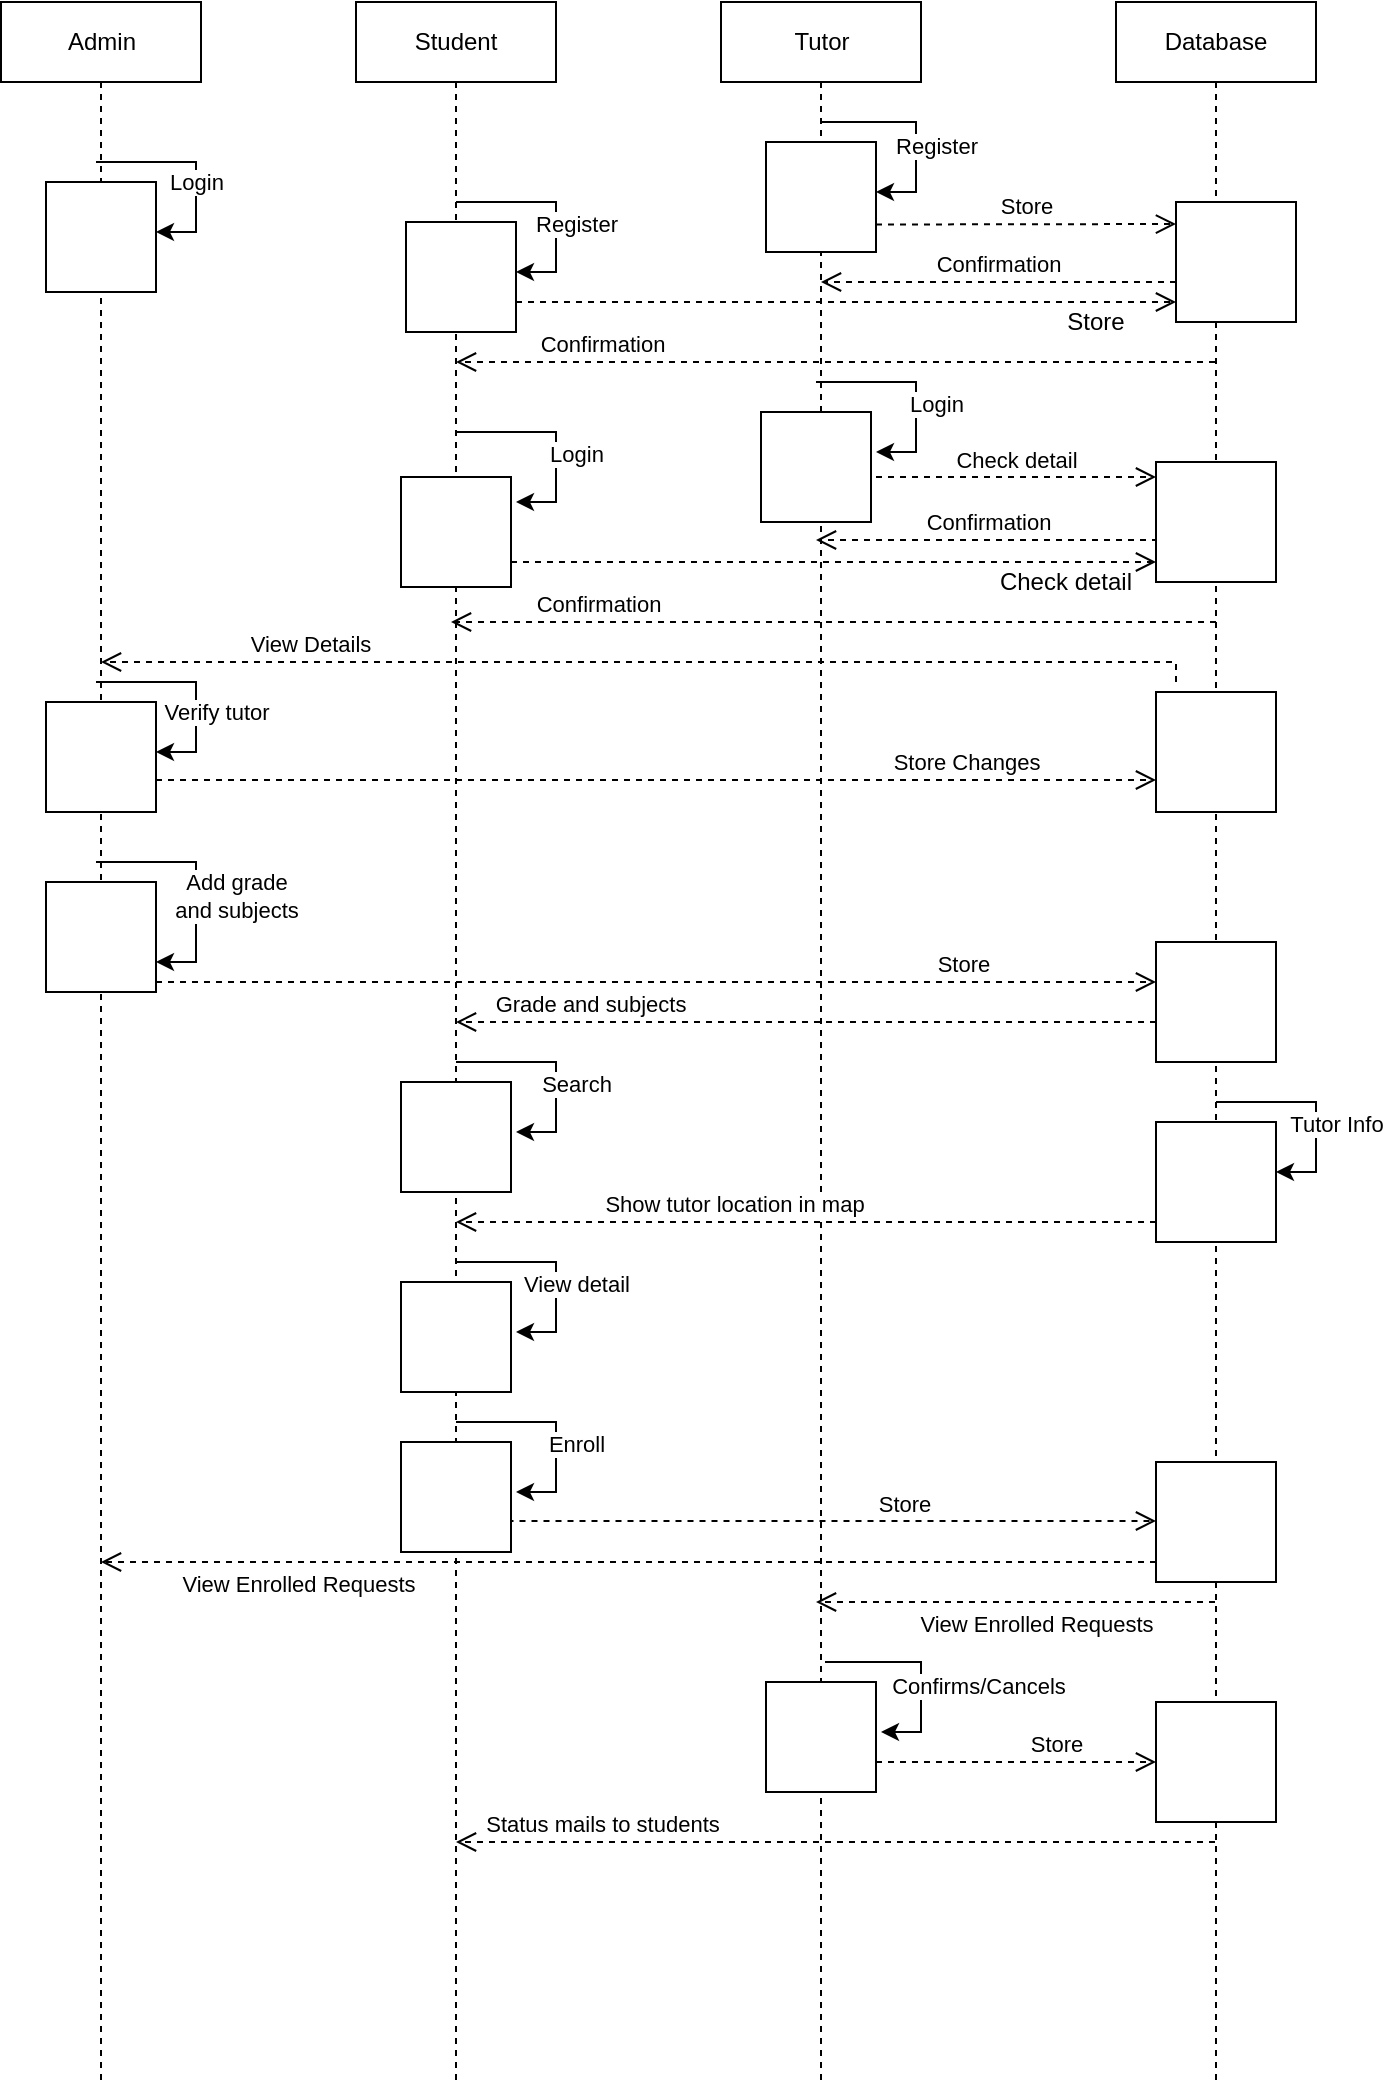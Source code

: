 <mxfile version="21.3.7" type="device">
  <diagram name="Page-1" id="2YBvvXClWsGukQMizWep">
    <mxGraphModel dx="996" dy="573" grid="1" gridSize="10" guides="1" tooltips="1" connect="1" arrows="1" fold="1" page="1" pageScale="1" pageWidth="850" pageHeight="1100" math="0" shadow="0">
      <root>
        <mxCell id="0" />
        <mxCell id="1" parent="0" />
        <mxCell id="aM9ryv3xv72pqoxQDRHE-1" value="Admin" style="shape=umlLifeline;perimeter=lifelinePerimeter;whiteSpace=wrap;html=1;container=0;dropTarget=0;collapsible=0;recursiveResize=0;outlineConnect=0;portConstraint=eastwest;newEdgeStyle={&quot;edgeStyle&quot;:&quot;elbowEdgeStyle&quot;,&quot;elbow&quot;:&quot;vertical&quot;,&quot;curved&quot;:0,&quot;rounded&quot;:0};" parent="1" vertex="1">
          <mxGeometry x="42.5" y="40" width="100" height="1040" as="geometry" />
        </mxCell>
        <mxCell id="aM9ryv3xv72pqoxQDRHE-5" value="Student" style="shape=umlLifeline;perimeter=lifelinePerimeter;whiteSpace=wrap;html=1;container=0;dropTarget=0;collapsible=0;recursiveResize=0;outlineConnect=0;portConstraint=eastwest;newEdgeStyle={&quot;edgeStyle&quot;:&quot;elbowEdgeStyle&quot;,&quot;elbow&quot;:&quot;vertical&quot;,&quot;curved&quot;:0,&quot;rounded&quot;:0};" parent="1" vertex="1">
          <mxGeometry x="220" y="40" width="100" height="1040" as="geometry" />
        </mxCell>
        <mxCell id="07q8YKuR7XBwSqct6Cw1-1" value="Tutor" style="shape=umlLifeline;perimeter=lifelinePerimeter;whiteSpace=wrap;html=1;container=0;dropTarget=0;collapsible=0;recursiveResize=0;outlineConnect=0;portConstraint=eastwest;newEdgeStyle={&quot;edgeStyle&quot;:&quot;elbowEdgeStyle&quot;,&quot;elbow&quot;:&quot;vertical&quot;,&quot;curved&quot;:0,&quot;rounded&quot;:0};" parent="1" vertex="1">
          <mxGeometry x="402.5" y="40" width="100" height="1040" as="geometry" />
        </mxCell>
        <mxCell id="07q8YKuR7XBwSqct6Cw1-2" value="Database" style="shape=umlLifeline;perimeter=lifelinePerimeter;whiteSpace=wrap;html=1;container=0;dropTarget=0;collapsible=0;recursiveResize=0;outlineConnect=0;portConstraint=eastwest;newEdgeStyle={&quot;edgeStyle&quot;:&quot;elbowEdgeStyle&quot;,&quot;elbow&quot;:&quot;vertical&quot;,&quot;curved&quot;:0,&quot;rounded&quot;:0};" parent="1" vertex="1">
          <mxGeometry x="600" y="40" width="100" height="1040" as="geometry" />
        </mxCell>
        <mxCell id="07q8YKuR7XBwSqct6Cw1-3" value="" style="whiteSpace=wrap;html=1;aspect=fixed;" parent="1" vertex="1">
          <mxGeometry x="65" y="130" width="55" height="55" as="geometry" />
        </mxCell>
        <mxCell id="07q8YKuR7XBwSqct6Cw1-4" value="" style="whiteSpace=wrap;html=1;aspect=fixed;" parent="1" vertex="1">
          <mxGeometry x="630" y="140" width="60" height="60" as="geometry" />
        </mxCell>
        <mxCell id="07q8YKuR7XBwSqct6Cw1-5" value="" style="whiteSpace=wrap;html=1;aspect=fixed;" parent="1" vertex="1">
          <mxGeometry x="425" y="110" width="55" height="55" as="geometry" />
        </mxCell>
        <mxCell id="07q8YKuR7XBwSqct6Cw1-8" value="" style="endArrow=classic;html=1;rounded=0;" parent="1" source="07q8YKuR7XBwSqct6Cw1-1" edge="1">
          <mxGeometry relative="1" as="geometry">
            <mxPoint x="540" y="100" as="sourcePoint" />
            <mxPoint x="480" y="135" as="targetPoint" />
            <Array as="points">
              <mxPoint x="500" y="100" />
              <mxPoint x="500" y="135" />
            </Array>
          </mxGeometry>
        </mxCell>
        <mxCell id="07q8YKuR7XBwSqct6Cw1-9" value="Register" style="edgeLabel;resizable=0;html=1;align=center;verticalAlign=middle;" parent="07q8YKuR7XBwSqct6Cw1-8" connectable="0" vertex="1">
          <mxGeometry relative="1" as="geometry">
            <mxPoint x="10" y="8" as="offset" />
          </mxGeometry>
        </mxCell>
        <mxCell id="07q8YKuR7XBwSqct6Cw1-13" value="Store" style="html=1;verticalAlign=bottom;endArrow=open;dashed=1;endSize=8;edgeStyle=elbowEdgeStyle;elbow=vertical;curved=0;rounded=0;exitX=1;exitY=0.75;exitDx=0;exitDy=0;" parent="1" source="07q8YKuR7XBwSqct6Cw1-5" edge="1">
          <mxGeometry relative="1" as="geometry">
            <mxPoint x="520" y="170" as="sourcePoint" />
            <mxPoint x="630" y="151" as="targetPoint" />
          </mxGeometry>
        </mxCell>
        <mxCell id="SS8NwStUUSiLG5TMzSWF-2" value="Confirmation" style="html=1;verticalAlign=bottom;endArrow=open;dashed=1;endSize=8;edgeStyle=elbowEdgeStyle;elbow=vertical;curved=0;rounded=0;" parent="1" target="07q8YKuR7XBwSqct6Cw1-1" edge="1">
          <mxGeometry relative="1" as="geometry">
            <mxPoint x="630" y="180" as="sourcePoint" />
            <mxPoint x="380" y="300" as="targetPoint" />
            <Array as="points">
              <mxPoint x="540" y="180" />
              <mxPoint x="530" y="180" />
            </Array>
          </mxGeometry>
        </mxCell>
        <mxCell id="SS8NwStUUSiLG5TMzSWF-3" value="" style="whiteSpace=wrap;html=1;aspect=fixed;" parent="1" vertex="1">
          <mxGeometry x="245" y="150" width="55" height="55" as="geometry" />
        </mxCell>
        <mxCell id="SS8NwStUUSiLG5TMzSWF-4" value="" style="endArrow=classic;html=1;rounded=0;" parent="1" edge="1">
          <mxGeometry relative="1" as="geometry">
            <mxPoint x="270" y="140" as="sourcePoint" />
            <mxPoint x="300" y="175" as="targetPoint" />
            <Array as="points">
              <mxPoint x="320" y="140" />
              <mxPoint x="320" y="175" />
            </Array>
          </mxGeometry>
        </mxCell>
        <mxCell id="SS8NwStUUSiLG5TMzSWF-5" value="Register" style="edgeLabel;resizable=0;html=1;align=center;verticalAlign=middle;" parent="SS8NwStUUSiLG5TMzSWF-4" connectable="0" vertex="1">
          <mxGeometry relative="1" as="geometry">
            <mxPoint x="10" y="8" as="offset" />
          </mxGeometry>
        </mxCell>
        <mxCell id="SS8NwStUUSiLG5TMzSWF-6" value="" style="html=1;verticalAlign=bottom;endArrow=open;dashed=1;endSize=8;edgeStyle=elbowEdgeStyle;elbow=vertical;curved=0;rounded=0;exitX=1;exitY=0.75;exitDx=0;exitDy=0;" parent="1" edge="1">
          <mxGeometry relative="1" as="geometry">
            <mxPoint x="300" y="190" as="sourcePoint" />
            <mxPoint x="630" y="190" as="targetPoint" />
            <Array as="points">
              <mxPoint x="430" y="190" />
            </Array>
          </mxGeometry>
        </mxCell>
        <mxCell id="SS8NwStUUSiLG5TMzSWF-8" value="Confirmation" style="html=1;verticalAlign=bottom;endArrow=open;dashed=1;endSize=8;edgeStyle=elbowEdgeStyle;elbow=vertical;curved=0;rounded=0;" parent="1" source="07q8YKuR7XBwSqct6Cw1-2" target="aM9ryv3xv72pqoxQDRHE-5" edge="1">
          <mxGeometry x="0.619" relative="1" as="geometry">
            <mxPoint x="640" y="220" as="sourcePoint" />
            <mxPoint x="370" y="220" as="targetPoint" />
            <Array as="points">
              <mxPoint x="440" y="220" />
              <mxPoint x="510" y="210" />
              <mxPoint x="540" y="220" />
            </Array>
            <mxPoint as="offset" />
          </mxGeometry>
        </mxCell>
        <mxCell id="SS8NwStUUSiLG5TMzSWF-10" value="Store" style="text;html=1;strokeColor=none;fillColor=none;align=center;verticalAlign=middle;whiteSpace=wrap;rounded=0;" parent="1" vertex="1">
          <mxGeometry x="570" y="190" width="40" height="20" as="geometry" />
        </mxCell>
        <mxCell id="SS8NwStUUSiLG5TMzSWF-16" value="" style="endArrow=classic;html=1;rounded=0;" parent="1" edge="1">
          <mxGeometry relative="1" as="geometry">
            <mxPoint x="90" y="120" as="sourcePoint" />
            <mxPoint x="120" y="155" as="targetPoint" />
            <Array as="points">
              <mxPoint x="140" y="120" />
              <mxPoint x="140" y="155" />
            </Array>
          </mxGeometry>
        </mxCell>
        <mxCell id="SS8NwStUUSiLG5TMzSWF-17" value="Login" style="edgeLabel;resizable=0;html=1;align=center;verticalAlign=middle;" parent="SS8NwStUUSiLG5TMzSWF-16" connectable="0" vertex="1">
          <mxGeometry relative="1" as="geometry">
            <mxPoint y="7" as="offset" />
          </mxGeometry>
        </mxCell>
        <mxCell id="SS8NwStUUSiLG5TMzSWF-18" value="" style="whiteSpace=wrap;html=1;aspect=fixed;" parent="1" vertex="1">
          <mxGeometry x="242.5" y="277.5" width="55" height="55" as="geometry" />
        </mxCell>
        <mxCell id="SS8NwStUUSiLG5TMzSWF-19" value="" style="whiteSpace=wrap;html=1;aspect=fixed;" parent="1" vertex="1">
          <mxGeometry x="422.5" y="245" width="55" height="55" as="geometry" />
        </mxCell>
        <mxCell id="SS8NwStUUSiLG5TMzSWF-20" value="" style="whiteSpace=wrap;html=1;aspect=fixed;" parent="1" vertex="1">
          <mxGeometry x="620" y="270" width="60" height="60" as="geometry" />
        </mxCell>
        <mxCell id="SS8NwStUUSiLG5TMzSWF-21" value="" style="endArrow=classic;html=1;rounded=0;" parent="1" edge="1">
          <mxGeometry relative="1" as="geometry">
            <mxPoint x="450" y="230" as="sourcePoint" />
            <mxPoint x="480" y="265" as="targetPoint" />
            <Array as="points">
              <mxPoint x="500" y="230" />
              <mxPoint x="500" y="265" />
            </Array>
          </mxGeometry>
        </mxCell>
        <mxCell id="SS8NwStUUSiLG5TMzSWF-22" value="Login" style="edgeLabel;resizable=0;html=1;align=center;verticalAlign=middle;" parent="SS8NwStUUSiLG5TMzSWF-21" connectable="0" vertex="1">
          <mxGeometry relative="1" as="geometry">
            <mxPoint x="10" y="8" as="offset" />
          </mxGeometry>
        </mxCell>
        <mxCell id="SS8NwStUUSiLG5TMzSWF-23" value="" style="endArrow=classic;html=1;rounded=0;" parent="1" edge="1">
          <mxGeometry relative="1" as="geometry">
            <mxPoint x="270" y="255" as="sourcePoint" />
            <mxPoint x="300" y="290" as="targetPoint" />
            <Array as="points">
              <mxPoint x="320" y="255" />
              <mxPoint x="320" y="290" />
            </Array>
          </mxGeometry>
        </mxCell>
        <mxCell id="SS8NwStUUSiLG5TMzSWF-24" value="Login" style="edgeLabel;resizable=0;html=1;align=center;verticalAlign=middle;" parent="SS8NwStUUSiLG5TMzSWF-23" connectable="0" vertex="1">
          <mxGeometry relative="1" as="geometry">
            <mxPoint x="10" y="8" as="offset" />
          </mxGeometry>
        </mxCell>
        <mxCell id="SS8NwStUUSiLG5TMzSWF-25" value="Check detail" style="html=1;verticalAlign=bottom;endArrow=open;dashed=1;endSize=8;edgeStyle=elbowEdgeStyle;elbow=vertical;curved=0;rounded=0;" parent="1" edge="1">
          <mxGeometry relative="1" as="geometry">
            <mxPoint x="480" y="277.5" as="sourcePoint" />
            <mxPoint x="620" y="277.5" as="targetPoint" />
          </mxGeometry>
        </mxCell>
        <mxCell id="SS8NwStUUSiLG5TMzSWF-26" value="Confirmation" style="html=1;verticalAlign=bottom;endArrow=open;dashed=1;endSize=8;edgeStyle=elbowEdgeStyle;elbow=vertical;curved=0;rounded=0;" parent="1" edge="1">
          <mxGeometry relative="1" as="geometry">
            <mxPoint x="620" y="310" as="sourcePoint" />
            <mxPoint x="450" y="309" as="targetPoint" />
            <Array as="points">
              <mxPoint x="540" y="309" />
              <mxPoint x="530" y="309" />
            </Array>
          </mxGeometry>
        </mxCell>
        <mxCell id="SS8NwStUUSiLG5TMzSWF-27" value="" style="html=1;verticalAlign=bottom;endArrow=open;dashed=1;endSize=8;edgeStyle=elbowEdgeStyle;elbow=vertical;curved=0;rounded=0;exitX=1;exitY=0.75;exitDx=0;exitDy=0;" parent="1" edge="1">
          <mxGeometry relative="1" as="geometry">
            <mxPoint x="297.5" y="320" as="sourcePoint" />
            <mxPoint x="620" y="320" as="targetPoint" />
            <Array as="points">
              <mxPoint x="427.5" y="320" />
            </Array>
          </mxGeometry>
        </mxCell>
        <mxCell id="SS8NwStUUSiLG5TMzSWF-28" value="Confirmation" style="html=1;verticalAlign=bottom;endArrow=open;dashed=1;endSize=8;edgeStyle=elbowEdgeStyle;elbow=vertical;curved=0;rounded=0;" parent="1" edge="1">
          <mxGeometry x="0.619" relative="1" as="geometry">
            <mxPoint x="650" y="350" as="sourcePoint" />
            <mxPoint x="267.5" y="350" as="targetPoint" />
            <Array as="points">
              <mxPoint x="437.5" y="350" />
              <mxPoint x="507.5" y="340" />
              <mxPoint x="537.5" y="350" />
            </Array>
            <mxPoint as="offset" />
          </mxGeometry>
        </mxCell>
        <mxCell id="SS8NwStUUSiLG5TMzSWF-29" value="Check detail" style="text;html=1;strokeColor=none;fillColor=none;align=center;verticalAlign=middle;whiteSpace=wrap;rounded=0;" parent="1" vertex="1">
          <mxGeometry x="540" y="320" width="70" height="20" as="geometry" />
        </mxCell>
        <mxCell id="SS8NwStUUSiLG5TMzSWF-30" value="" style="whiteSpace=wrap;html=1;aspect=fixed;" parent="1" vertex="1">
          <mxGeometry x="620" y="385" width="60" height="60" as="geometry" />
        </mxCell>
        <mxCell id="SS8NwStUUSiLG5TMzSWF-32" value="View Details" style="html=1;verticalAlign=bottom;endArrow=open;dashed=1;endSize=8;edgeStyle=elbowEdgeStyle;elbow=vertical;curved=0;rounded=0;" parent="1" target="aM9ryv3xv72pqoxQDRHE-1" edge="1">
          <mxGeometry x="0.619" relative="1" as="geometry">
            <mxPoint x="630" y="380" as="sourcePoint" />
            <mxPoint x="140" y="380" as="targetPoint" />
            <Array as="points">
              <mxPoint x="130" y="370" />
              <mxPoint x="270" y="380" />
              <mxPoint x="540" y="390" />
              <mxPoint x="407.5" y="380" />
              <mxPoint x="477.5" y="370" />
              <mxPoint x="507.5" y="380" />
            </Array>
            <mxPoint as="offset" />
          </mxGeometry>
        </mxCell>
        <mxCell id="SS8NwStUUSiLG5TMzSWF-33" value="" style="whiteSpace=wrap;html=1;aspect=fixed;" parent="1" vertex="1">
          <mxGeometry x="65" y="390" width="55" height="55" as="geometry" />
        </mxCell>
        <mxCell id="SS8NwStUUSiLG5TMzSWF-34" value="" style="endArrow=classic;html=1;rounded=0;" parent="1" edge="1">
          <mxGeometry relative="1" as="geometry">
            <mxPoint x="90" y="380" as="sourcePoint" />
            <mxPoint x="120" y="415" as="targetPoint" />
            <Array as="points">
              <mxPoint x="140" y="380" />
              <mxPoint x="140" y="415" />
            </Array>
          </mxGeometry>
        </mxCell>
        <mxCell id="SS8NwStUUSiLG5TMzSWF-35" value="Verify tutor" style="edgeLabel;resizable=0;html=1;align=center;verticalAlign=middle;" parent="SS8NwStUUSiLG5TMzSWF-34" connectable="0" vertex="1">
          <mxGeometry relative="1" as="geometry">
            <mxPoint x="10" y="12" as="offset" />
          </mxGeometry>
        </mxCell>
        <mxCell id="SS8NwStUUSiLG5TMzSWF-38" value="Store Changes" style="html=1;verticalAlign=bottom;endArrow=open;dashed=1;endSize=8;edgeStyle=elbowEdgeStyle;elbow=vertical;curved=0;rounded=0;" parent="1" edge="1">
          <mxGeometry x="0.619" relative="1" as="geometry">
            <mxPoint x="120" y="429" as="sourcePoint" />
            <mxPoint x="620" y="429" as="targetPoint" />
            <Array as="points">
              <mxPoint x="557.5" y="429" />
              <mxPoint x="527.5" y="419" />
              <mxPoint x="457.5" y="429" />
            </Array>
            <mxPoint as="offset" />
          </mxGeometry>
        </mxCell>
        <mxCell id="SS8NwStUUSiLG5TMzSWF-41" value="" style="whiteSpace=wrap;html=1;aspect=fixed;" parent="1" vertex="1">
          <mxGeometry x="65" y="480" width="55" height="55" as="geometry" />
        </mxCell>
        <mxCell id="SS8NwStUUSiLG5TMzSWF-42" value="" style="endArrow=classic;html=1;rounded=0;" parent="1" edge="1">
          <mxGeometry relative="1" as="geometry">
            <mxPoint x="90" y="470" as="sourcePoint" />
            <mxPoint x="120" y="520" as="targetPoint" />
            <Array as="points">
              <mxPoint x="140" y="470" />
              <mxPoint x="140" y="520" />
            </Array>
          </mxGeometry>
        </mxCell>
        <mxCell id="SS8NwStUUSiLG5TMzSWF-43" value="Add grade &lt;br&gt;and subjects" style="edgeLabel;resizable=0;html=1;align=center;verticalAlign=middle;" parent="SS8NwStUUSiLG5TMzSWF-42" connectable="0" vertex="1">
          <mxGeometry relative="1" as="geometry">
            <mxPoint x="20" y="7" as="offset" />
          </mxGeometry>
        </mxCell>
        <mxCell id="SS8NwStUUSiLG5TMzSWF-44" value="Store&amp;nbsp;" style="html=1;verticalAlign=bottom;endArrow=open;dashed=1;endSize=8;edgeStyle=elbowEdgeStyle;elbow=vertical;curved=0;rounded=0;" parent="1" edge="1">
          <mxGeometry x="0.619" relative="1" as="geometry">
            <mxPoint x="120" y="530" as="sourcePoint" />
            <mxPoint x="620" y="530" as="targetPoint" />
            <Array as="points">
              <mxPoint x="557.5" y="530" />
              <mxPoint x="527.5" y="520" />
              <mxPoint x="457.5" y="530" />
            </Array>
            <mxPoint as="offset" />
          </mxGeometry>
        </mxCell>
        <mxCell id="SS8NwStUUSiLG5TMzSWF-45" value="" style="whiteSpace=wrap;html=1;aspect=fixed;" parent="1" vertex="1">
          <mxGeometry x="620" y="510" width="60" height="60" as="geometry" />
        </mxCell>
        <mxCell id="SS8NwStUUSiLG5TMzSWF-46" value="Grade and subjects" style="html=1;verticalAlign=bottom;endArrow=open;dashed=1;endSize=8;edgeStyle=elbowEdgeStyle;elbow=vertical;curved=0;rounded=0;" parent="1" edge="1">
          <mxGeometry x="0.619" relative="1" as="geometry">
            <mxPoint x="620" y="550" as="sourcePoint" />
            <mxPoint x="270" y="550" as="targetPoint" />
            <Array as="points">
              <mxPoint x="407.5" y="550" />
              <mxPoint x="477.5" y="540" />
              <mxPoint x="507.5" y="550" />
            </Array>
            <mxPoint as="offset" />
          </mxGeometry>
        </mxCell>
        <mxCell id="SS8NwStUUSiLG5TMzSWF-47" value="" style="whiteSpace=wrap;html=1;aspect=fixed;" parent="1" vertex="1">
          <mxGeometry x="242.5" y="580" width="55" height="55" as="geometry" />
        </mxCell>
        <mxCell id="SS8NwStUUSiLG5TMzSWF-48" value="" style="endArrow=classic;html=1;rounded=0;" parent="1" edge="1">
          <mxGeometry relative="1" as="geometry">
            <mxPoint x="270" y="570" as="sourcePoint" />
            <mxPoint x="300" y="605" as="targetPoint" />
            <Array as="points">
              <mxPoint x="320" y="570" />
              <mxPoint x="320" y="605" />
            </Array>
          </mxGeometry>
        </mxCell>
        <mxCell id="SS8NwStUUSiLG5TMzSWF-49" value="Search" style="edgeLabel;resizable=0;html=1;align=center;verticalAlign=middle;" parent="SS8NwStUUSiLG5TMzSWF-48" connectable="0" vertex="1">
          <mxGeometry relative="1" as="geometry">
            <mxPoint x="10" y="8" as="offset" />
          </mxGeometry>
        </mxCell>
        <mxCell id="SS8NwStUUSiLG5TMzSWF-50" value="" style="whiteSpace=wrap;html=1;aspect=fixed;" parent="1" vertex="1">
          <mxGeometry x="620" y="600" width="60" height="60" as="geometry" />
        </mxCell>
        <mxCell id="SS8NwStUUSiLG5TMzSWF-51" value="" style="endArrow=classic;html=1;rounded=0;" parent="1" edge="1">
          <mxGeometry relative="1" as="geometry">
            <mxPoint x="650" y="590" as="sourcePoint" />
            <mxPoint x="680" y="625" as="targetPoint" />
            <Array as="points">
              <mxPoint x="700" y="590" />
              <mxPoint x="700" y="625" />
            </Array>
          </mxGeometry>
        </mxCell>
        <mxCell id="SS8NwStUUSiLG5TMzSWF-52" value="Tutor Info" style="edgeLabel;resizable=0;html=1;align=center;verticalAlign=middle;" parent="SS8NwStUUSiLG5TMzSWF-51" connectable="0" vertex="1">
          <mxGeometry relative="1" as="geometry">
            <mxPoint x="10" y="8" as="offset" />
          </mxGeometry>
        </mxCell>
        <mxCell id="SS8NwStUUSiLG5TMzSWF-53" value="Show tutor location in map" style="html=1;verticalAlign=bottom;endArrow=open;dashed=1;endSize=8;edgeStyle=elbowEdgeStyle;elbow=vertical;curved=0;rounded=0;" parent="1" edge="1">
          <mxGeometry x="0.214" relative="1" as="geometry">
            <mxPoint x="620" y="650" as="sourcePoint" />
            <mxPoint x="270" y="650" as="targetPoint" />
            <Array as="points">
              <mxPoint x="407.5" y="650" />
              <mxPoint x="477.5" y="640" />
              <mxPoint x="507.5" y="650" />
            </Array>
            <mxPoint x="1" as="offset" />
          </mxGeometry>
        </mxCell>
        <mxCell id="IaA5Ap51ZnX1t-axa5gd-1" value="" style="whiteSpace=wrap;html=1;aspect=fixed;" vertex="1" parent="1">
          <mxGeometry x="242.5" y="680" width="55" height="55" as="geometry" />
        </mxCell>
        <mxCell id="IaA5Ap51ZnX1t-axa5gd-2" value="" style="endArrow=classic;html=1;rounded=0;" edge="1" parent="1">
          <mxGeometry relative="1" as="geometry">
            <mxPoint x="270" y="670" as="sourcePoint" />
            <mxPoint x="300" y="705" as="targetPoint" />
            <Array as="points">
              <mxPoint x="320" y="670" />
              <mxPoint x="320" y="705" />
            </Array>
          </mxGeometry>
        </mxCell>
        <mxCell id="IaA5Ap51ZnX1t-axa5gd-3" value="View detail" style="edgeLabel;resizable=0;html=1;align=center;verticalAlign=middle;" connectable="0" vertex="1" parent="IaA5Ap51ZnX1t-axa5gd-2">
          <mxGeometry relative="1" as="geometry">
            <mxPoint x="10" y="8" as="offset" />
          </mxGeometry>
        </mxCell>
        <mxCell id="IaA5Ap51ZnX1t-axa5gd-4" value="" style="whiteSpace=wrap;html=1;aspect=fixed;" vertex="1" parent="1">
          <mxGeometry x="242.5" y="760" width="55" height="55" as="geometry" />
        </mxCell>
        <mxCell id="IaA5Ap51ZnX1t-axa5gd-5" value="" style="endArrow=classic;html=1;rounded=0;" edge="1" parent="1">
          <mxGeometry relative="1" as="geometry">
            <mxPoint x="270" y="750" as="sourcePoint" />
            <mxPoint x="300" y="785" as="targetPoint" />
            <Array as="points">
              <mxPoint x="320" y="750" />
              <mxPoint x="320" y="785" />
            </Array>
          </mxGeometry>
        </mxCell>
        <mxCell id="IaA5Ap51ZnX1t-axa5gd-6" value="Enroll" style="edgeLabel;resizable=0;html=1;align=center;verticalAlign=middle;" connectable="0" vertex="1" parent="IaA5Ap51ZnX1t-axa5gd-5">
          <mxGeometry relative="1" as="geometry">
            <mxPoint x="10" y="8" as="offset" />
          </mxGeometry>
        </mxCell>
        <mxCell id="IaA5Ap51ZnX1t-axa5gd-8" value="" style="whiteSpace=wrap;html=1;aspect=fixed;" vertex="1" parent="1">
          <mxGeometry x="620" y="770" width="60" height="60" as="geometry" />
        </mxCell>
        <mxCell id="IaA5Ap51ZnX1t-axa5gd-9" value="Store" style="html=1;verticalAlign=bottom;endArrow=open;dashed=1;endSize=8;edgeStyle=elbowEdgeStyle;elbow=vertical;curved=0;rounded=0;exitX=1;exitY=0.75;exitDx=0;exitDy=0;" edge="1" parent="1" source="IaA5Ap51ZnX1t-axa5gd-4">
          <mxGeometry x="0.214" relative="1" as="geometry">
            <mxPoint x="270" y="799.5" as="sourcePoint" />
            <mxPoint x="620" y="799.5" as="targetPoint" />
            <Array as="points">
              <mxPoint x="507.5" y="799.5" />
              <mxPoint x="477.5" y="789.5" />
              <mxPoint x="407.5" y="799.5" />
            </Array>
            <mxPoint x="1" as="offset" />
          </mxGeometry>
        </mxCell>
        <mxCell id="IaA5Ap51ZnX1t-axa5gd-10" value="View Enrolled Requests" style="html=1;verticalAlign=bottom;endArrow=open;dashed=1;endSize=8;edgeStyle=elbowEdgeStyle;elbow=vertical;curved=0;rounded=0;" edge="1" parent="1" target="aM9ryv3xv72pqoxQDRHE-1">
          <mxGeometry x="0.629" y="20" relative="1" as="geometry">
            <mxPoint x="620" y="820" as="sourcePoint" />
            <mxPoint x="120" y="820" as="targetPoint" />
            <Array as="points">
              <mxPoint x="457.5" y="820" />
              <mxPoint x="527.5" y="810" />
              <mxPoint x="557.5" y="820" />
            </Array>
            <mxPoint as="offset" />
          </mxGeometry>
        </mxCell>
        <mxCell id="IaA5Ap51ZnX1t-axa5gd-11" value="View Enrolled Requests" style="html=1;verticalAlign=bottom;endArrow=open;dashed=1;endSize=8;edgeStyle=elbowEdgeStyle;elbow=vertical;curved=0;rounded=0;" edge="1" parent="1" source="07q8YKuR7XBwSqct6Cw1-2">
          <mxGeometry x="-0.103" y="20" relative="1" as="geometry">
            <mxPoint x="620" y="841" as="sourcePoint" />
            <mxPoint x="450" y="840" as="targetPoint" />
            <Array as="points">
              <mxPoint x="650" y="840" />
              <mxPoint x="530" y="840" />
            </Array>
            <mxPoint as="offset" />
          </mxGeometry>
        </mxCell>
        <mxCell id="IaA5Ap51ZnX1t-axa5gd-12" value="" style="whiteSpace=wrap;html=1;aspect=fixed;" vertex="1" parent="1">
          <mxGeometry x="425" y="880" width="55" height="55" as="geometry" />
        </mxCell>
        <mxCell id="IaA5Ap51ZnX1t-axa5gd-13" value="" style="endArrow=classic;html=1;rounded=0;" edge="1" parent="1">
          <mxGeometry relative="1" as="geometry">
            <mxPoint x="454.5" y="870" as="sourcePoint" />
            <mxPoint x="482.5" y="905" as="targetPoint" />
            <Array as="points">
              <mxPoint x="502.5" y="870" />
              <mxPoint x="502.5" y="905" />
            </Array>
          </mxGeometry>
        </mxCell>
        <mxCell id="IaA5Ap51ZnX1t-axa5gd-14" value="Confirms/Cancels" style="edgeLabel;resizable=0;html=1;align=center;verticalAlign=middle;" connectable="0" vertex="1" parent="IaA5Ap51ZnX1t-axa5gd-13">
          <mxGeometry relative="1" as="geometry">
            <mxPoint x="28" y="8" as="offset" />
          </mxGeometry>
        </mxCell>
        <mxCell id="IaA5Ap51ZnX1t-axa5gd-15" value="Store" style="html=1;verticalAlign=bottom;endArrow=open;dashed=1;endSize=8;edgeStyle=elbowEdgeStyle;elbow=vertical;curved=0;rounded=0;" edge="1" parent="1">
          <mxGeometry x="0.286" relative="1" as="geometry">
            <mxPoint x="480" y="920" as="sourcePoint" />
            <mxPoint x="620" y="920" as="targetPoint" />
            <Array as="points">
              <mxPoint x="500" y="920" />
              <mxPoint x="620" y="920" />
            </Array>
            <mxPoint as="offset" />
          </mxGeometry>
        </mxCell>
        <mxCell id="IaA5Ap51ZnX1t-axa5gd-16" value="" style="whiteSpace=wrap;html=1;aspect=fixed;" vertex="1" parent="1">
          <mxGeometry x="620" y="890" width="60" height="60" as="geometry" />
        </mxCell>
        <mxCell id="IaA5Ap51ZnX1t-axa5gd-18" value="Status mails to students" style="html=1;verticalAlign=bottom;endArrow=open;dashed=1;endSize=8;edgeStyle=elbowEdgeStyle;elbow=vertical;curved=0;rounded=0;" edge="1" parent="1" source="07q8YKuR7XBwSqct6Cw1-2">
          <mxGeometry x="0.619" relative="1" as="geometry">
            <mxPoint x="620" y="960" as="sourcePoint" />
            <mxPoint x="270" y="960" as="targetPoint" />
            <Array as="points">
              <mxPoint x="407.5" y="960" />
              <mxPoint x="477.5" y="950" />
              <mxPoint x="507.5" y="960" />
            </Array>
            <mxPoint as="offset" />
          </mxGeometry>
        </mxCell>
      </root>
    </mxGraphModel>
  </diagram>
</mxfile>
